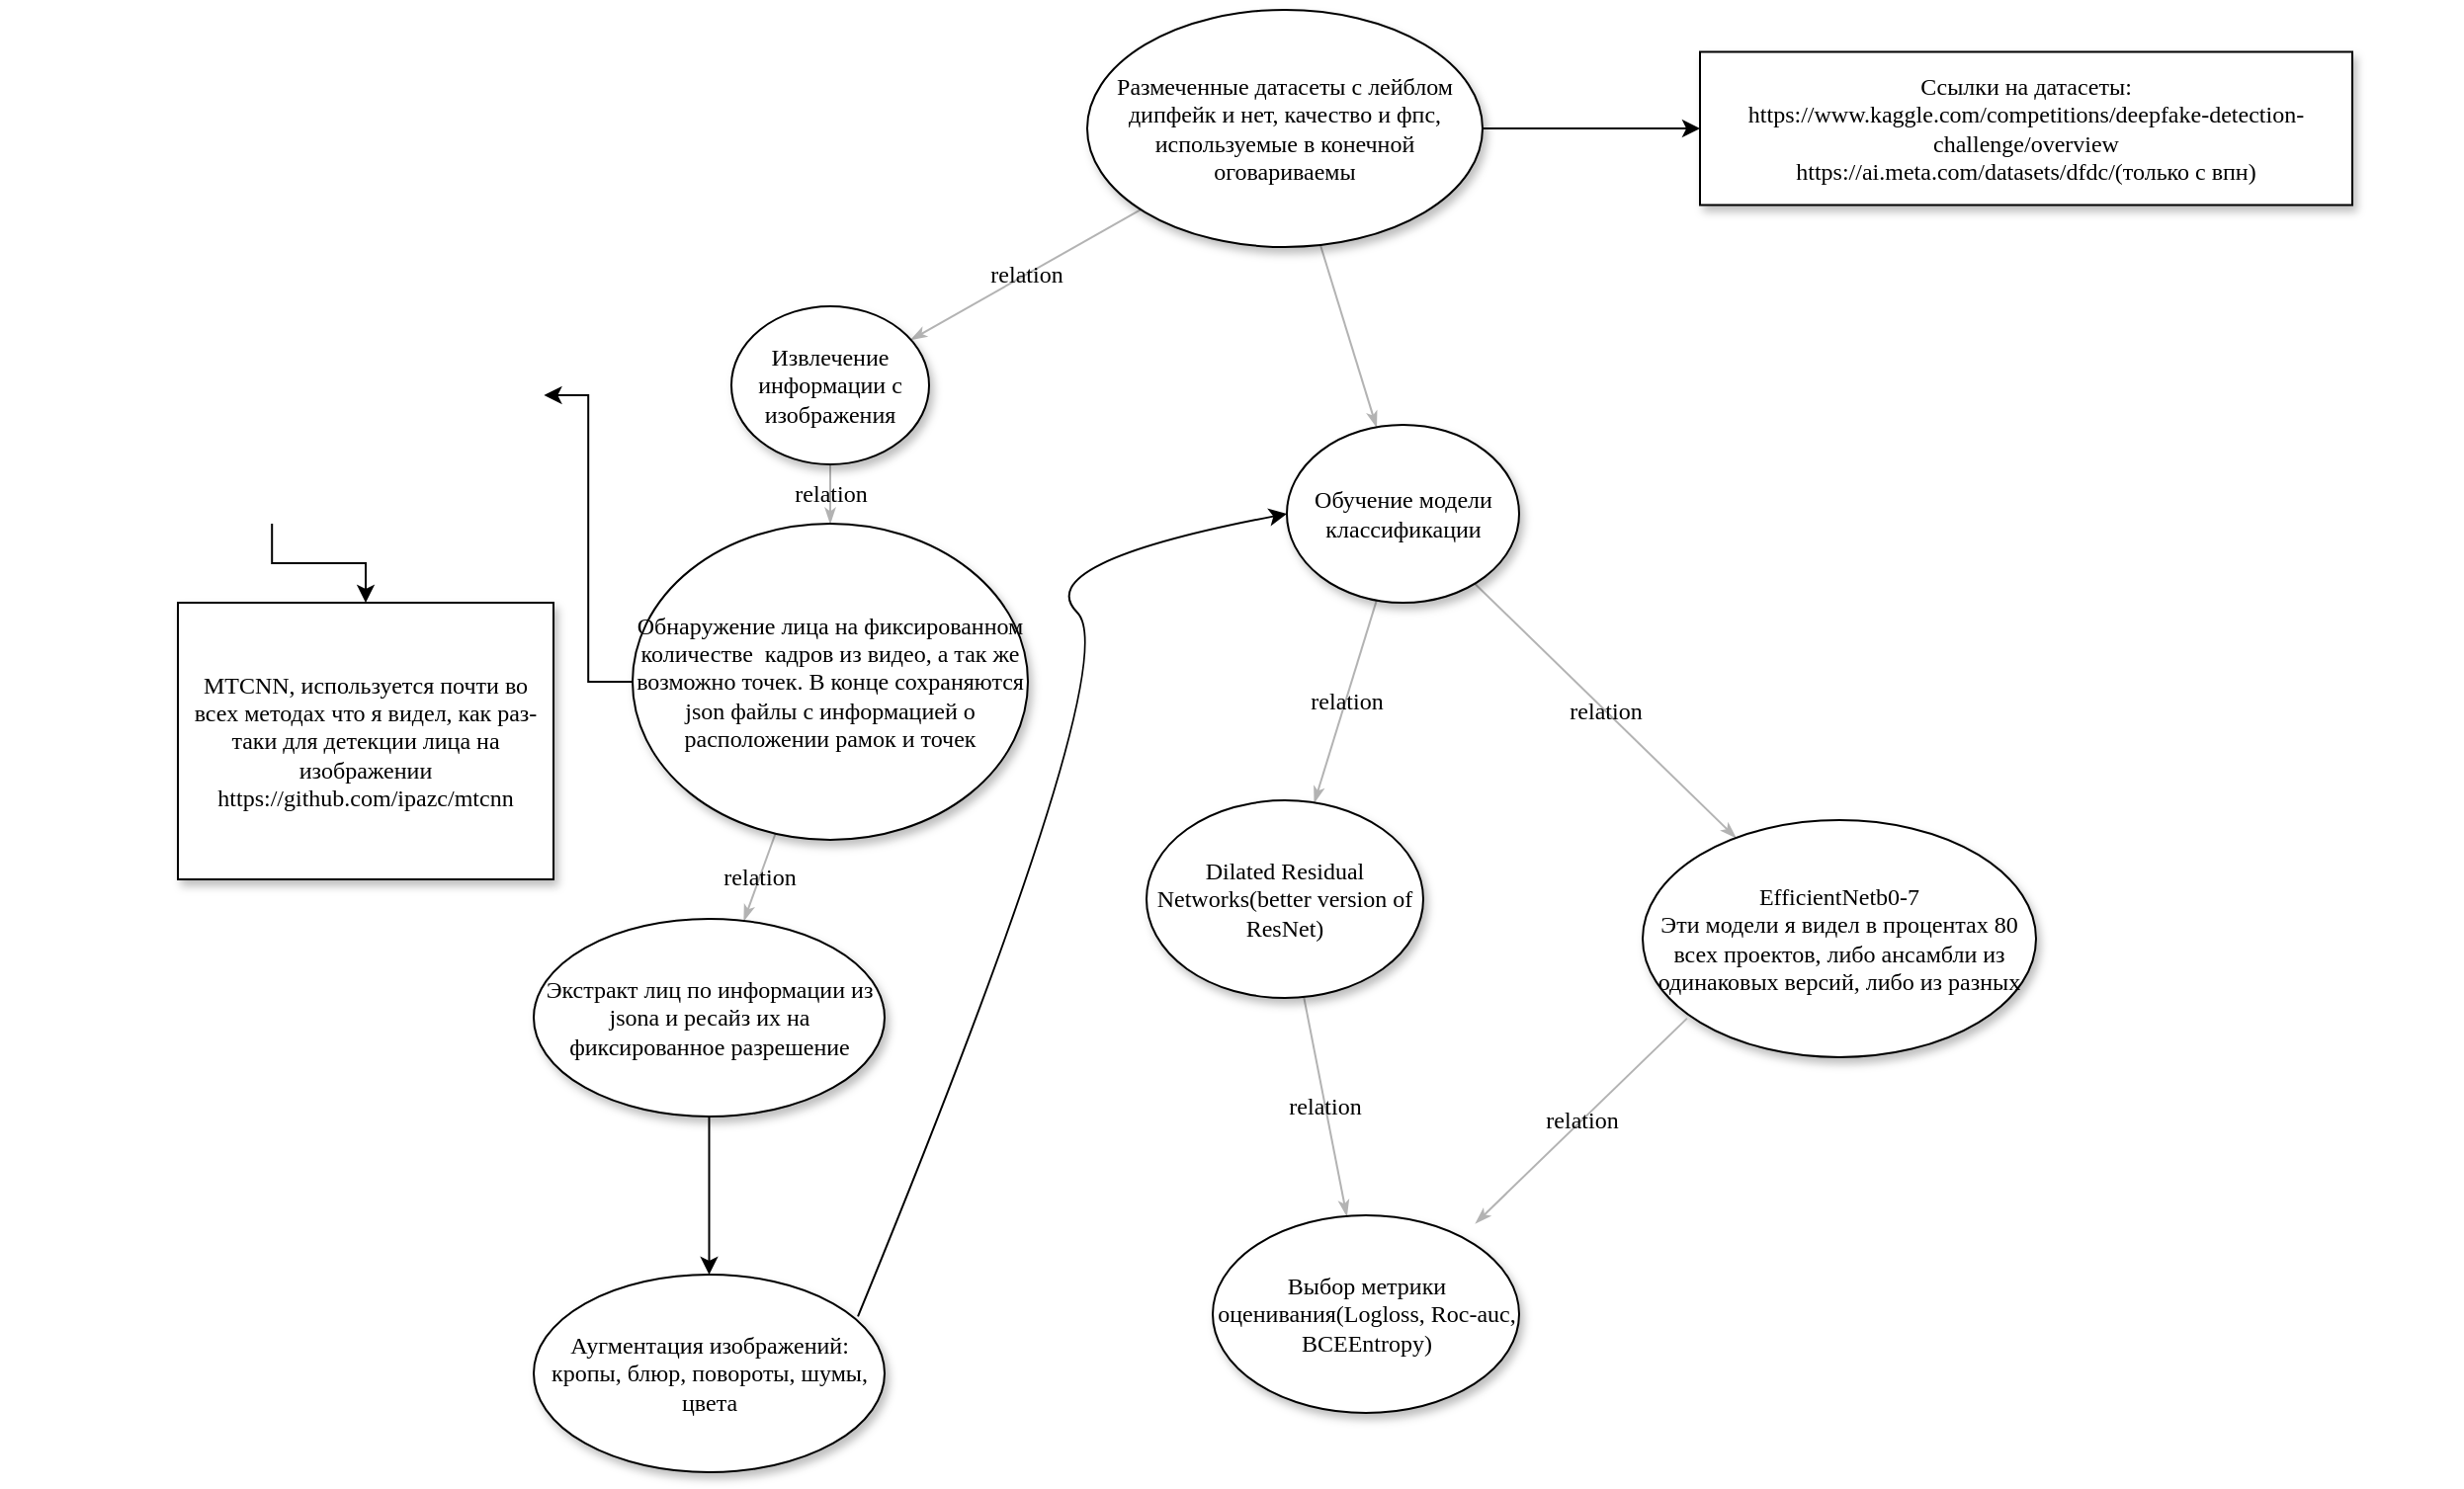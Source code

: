 <mxfile version="21.8.2" type="google">
  <diagram name="Page-1" id="42789a77-a242-8287-6e28-9cd8cfd52e62">
    <mxGraphModel grid="1" page="1" gridSize="10" guides="1" tooltips="1" connect="1" arrows="1" fold="1" pageScale="1" pageWidth="1100" pageHeight="850" background="none" math="0" shadow="0">
      <root>
        <mxCell id="0" />
        <mxCell id="1" parent="0" />
        <mxCell id="1ea317790d2ca983-12" style="edgeStyle=none;rounded=1;html=1;labelBackgroundColor=none;startArrow=none;startFill=0;startSize=5;endArrow=classicThin;endFill=1;endSize=5;jettySize=auto;orthogonalLoop=1;strokeColor=#B3B3B3;strokeWidth=1;fontFamily=Verdana;fontSize=12" edge="1" parent="1" source="1ea317790d2ca983-1" target="1ea317790d2ca983-2">
          <mxGeometry relative="1" as="geometry" />
        </mxCell>
        <mxCell id="1ea317790d2ca983-13" value="relation" style="edgeStyle=none;rounded=1;html=1;labelBackgroundColor=none;startArrow=none;startFill=0;startSize=5;endArrow=classicThin;endFill=1;endSize=5;jettySize=auto;orthogonalLoop=1;strokeColor=#B3B3B3;strokeWidth=1;fontFamily=Verdana;fontSize=12" edge="1" parent="1" source="1ea317790d2ca983-1" target="1ea317790d2ca983-9">
          <mxGeometry relative="1" as="geometry" />
        </mxCell>
        <mxCell id="WCbVxZeDECWnJprbvDpH-2" value="" style="edgeStyle=orthogonalEdgeStyle;rounded=0;orthogonalLoop=1;jettySize=auto;html=1;" edge="1" parent="1" source="1ea317790d2ca983-1" target="WCbVxZeDECWnJprbvDpH-1">
          <mxGeometry relative="1" as="geometry" />
        </mxCell>
        <mxCell id="1ea317790d2ca983-1" value="Размеченные датасеты с лейблом дипфейк и нет, качество и фпс, используемые в конечной оговариваемы" style="ellipse;whiteSpace=wrap;html=1;rounded=0;shadow=1;comic=0;labelBackgroundColor=none;strokeWidth=1;fontFamily=Verdana;fontSize=12;align=center;" vertex="1" parent="1">
          <mxGeometry x="390" y="40" width="200" height="120" as="geometry" />
        </mxCell>
        <mxCell id="1ea317790d2ca983-21" value="relation" style="edgeStyle=none;rounded=1;html=1;labelBackgroundColor=none;startArrow=none;startFill=0;startSize=5;endArrow=classicThin;endFill=1;endSize=5;jettySize=auto;orthogonalLoop=1;strokeColor=#B3B3B3;strokeWidth=1;fontFamily=Verdana;fontSize=12" edge="1" parent="1" source="1ea317790d2ca983-2" target="1ea317790d2ca983-7">
          <mxGeometry relative="1" as="geometry" />
        </mxCell>
        <mxCell id="1ea317790d2ca983-22" value="relation" style="edgeStyle=none;rounded=1;html=1;labelBackgroundColor=none;startArrow=none;startFill=0;startSize=5;endArrow=classicThin;endFill=1;endSize=5;jettySize=auto;orthogonalLoop=1;strokeColor=#B3B3B3;strokeWidth=1;fontFamily=Verdana;fontSize=12" edge="1" parent="1" source="1ea317790d2ca983-2" target="1ea317790d2ca983-6">
          <mxGeometry relative="1" as="geometry" />
        </mxCell>
        <mxCell id="1ea317790d2ca983-2" value="Обучение модели классификации" style="ellipse;whiteSpace=wrap;html=1;rounded=0;shadow=1;comic=0;labelBackgroundColor=none;strokeWidth=1;fontFamily=Verdana;fontSize=12;align=center;" vertex="1" parent="1">
          <mxGeometry x="491" y="250" width="117.5" height="90" as="geometry" />
        </mxCell>
        <mxCell id="1ea317790d2ca983-6" value="EfficientNetb0-7&lt;br&gt;Эти модели я видел в процентах 80 всех проектов, либо ансамбли из одинаковых версий, либо из разных" style="ellipse;whiteSpace=wrap;html=1;rounded=0;shadow=1;comic=0;labelBackgroundColor=none;strokeWidth=1;fontFamily=Verdana;fontSize=12;align=center;" vertex="1" parent="1">
          <mxGeometry x="671" y="450" width="199" height="120" as="geometry" />
        </mxCell>
        <mxCell id="1ea317790d2ca983-24" value="relation" style="edgeStyle=none;rounded=1;html=1;labelBackgroundColor=none;startArrow=none;startFill=0;startSize=5;endArrow=classicThin;endFill=1;endSize=5;jettySize=auto;orthogonalLoop=1;strokeColor=#B3B3B3;strokeWidth=1;fontFamily=Verdana;fontSize=12" edge="1" parent="1" source="1ea317790d2ca983-7" target="1ea317790d2ca983-8">
          <mxGeometry relative="1" as="geometry" />
        </mxCell>
        <mxCell id="1ea317790d2ca983-7" value="Dilated Residual Networks(better version of ResNet)" style="ellipse;whiteSpace=wrap;html=1;rounded=0;shadow=1;comic=0;labelBackgroundColor=none;strokeWidth=1;fontFamily=Verdana;fontSize=12;align=center;" vertex="1" parent="1">
          <mxGeometry x="420" y="440" width="140" height="100" as="geometry" />
        </mxCell>
        <mxCell id="1ea317790d2ca983-8" value="Выбор метрики оценивания(Logloss, Roc-auc, BCEEntropy)" style="ellipse;whiteSpace=wrap;html=1;rounded=0;shadow=1;comic=0;labelBackgroundColor=none;strokeWidth=1;fontFamily=Verdana;fontSize=12;align=center;" vertex="1" parent="1">
          <mxGeometry x="453.5" y="650" width="155" height="100" as="geometry" />
        </mxCell>
        <mxCell id="1ea317790d2ca983-19" value="relation" style="edgeStyle=none;rounded=1;html=1;labelBackgroundColor=none;startArrow=none;startFill=0;startSize=5;endArrow=classicThin;endFill=1;endSize=5;jettySize=auto;orthogonalLoop=1;strokeColor=#B3B3B3;strokeWidth=1;fontFamily=Verdana;fontSize=12" edge="1" parent="1" source="1ea317790d2ca983-9" target="1ea317790d2ca983-10">
          <mxGeometry relative="1" as="geometry" />
        </mxCell>
        <mxCell id="1ea317790d2ca983-9" value="Извлечение информации с изображения" style="ellipse;whiteSpace=wrap;html=1;rounded=0;shadow=1;comic=0;labelBackgroundColor=none;strokeWidth=1;fontFamily=Verdana;fontSize=12;align=center;" vertex="1" parent="1">
          <mxGeometry x="210" y="190" width="100" height="80" as="geometry" />
        </mxCell>
        <mxCell id="1ea317790d2ca983-20" value="relation" style="edgeStyle=none;rounded=1;html=1;labelBackgroundColor=none;startArrow=none;startFill=0;startSize=5;endArrow=classicThin;endFill=1;endSize=5;jettySize=auto;orthogonalLoop=1;strokeColor=#B3B3B3;strokeWidth=1;fontFamily=Verdana;fontSize=12" edge="1" parent="1" source="1ea317790d2ca983-10" target="1ea317790d2ca983-11">
          <mxGeometry relative="1" as="geometry" />
        </mxCell>
        <mxCell id="WCbVxZeDECWnJprbvDpH-4" value="" style="edgeStyle=orthogonalEdgeStyle;rounded=0;orthogonalLoop=1;jettySize=auto;html=1;" edge="1" parent="1" source="WCbVxZeDECWnJprbvDpH-5" target="WCbVxZeDECWnJprbvDpH-3">
          <mxGeometry relative="1" as="geometry" />
        </mxCell>
        <mxCell id="1ea317790d2ca983-10" value="&lt;span&gt;Обнаружение лица на фиксированном количестве&amp;nbsp; кадров из видео, а так же возможно точек. В конце сохраняются json файлы с информацией о расположении рамок и точек&lt;/span&gt;" style="ellipse;whiteSpace=wrap;html=1;rounded=0;shadow=1;comic=0;labelBackgroundColor=none;strokeWidth=1;fontFamily=Verdana;fontSize=12;align=center;" vertex="1" parent="1">
          <mxGeometry x="160" y="300" width="200" height="160" as="geometry" />
        </mxCell>
        <mxCell id="WCbVxZeDECWnJprbvDpH-9" value="" style="edgeStyle=orthogonalEdgeStyle;rounded=0;orthogonalLoop=1;jettySize=auto;html=1;" edge="1" parent="1" source="1ea317790d2ca983-11" target="WCbVxZeDECWnJprbvDpH-8">
          <mxGeometry relative="1" as="geometry" />
        </mxCell>
        <mxCell id="1ea317790d2ca983-11" value="Экстракт лиц по информации из jsona и ресайз их на фиксированное разрешение" style="ellipse;whiteSpace=wrap;html=1;rounded=0;shadow=1;comic=0;labelBackgroundColor=none;strokeWidth=1;fontFamily=Verdana;fontSize=12;align=center;" vertex="1" parent="1">
          <mxGeometry x="110" y="500" width="177.5" height="100" as="geometry" />
        </mxCell>
        <mxCell id="WCbVxZeDECWnJprbvDpH-1" value="Ссылки на датасеты:&lt;br&gt;https://www.kaggle.com/competitions/deepfake-detection-challenge/overview&lt;br&gt;https://ai.meta.com/datasets/dfdc/(только с впн)&lt;br&gt;" style="whiteSpace=wrap;html=1;fontFamily=Verdana;rounded=0;shadow=1;comic=0;labelBackgroundColor=none;strokeWidth=1;" vertex="1" parent="1">
          <mxGeometry x="700" y="61.25" width="330" height="77.5" as="geometry" />
        </mxCell>
        <mxCell id="WCbVxZeDECWnJprbvDpH-3" value="MTCNN, используется почти во всех методах что я видел, как раз-таки для детекции лица на изображении&lt;br&gt;https://github.com/ipazc/mtcnn" style="whiteSpace=wrap;html=1;fontFamily=Verdana;rounded=0;shadow=1;comic=0;labelBackgroundColor=none;strokeWidth=1;" vertex="1" parent="1">
          <mxGeometry x="-70" y="340" width="190" height="140" as="geometry" />
        </mxCell>
        <mxCell id="WCbVxZeDECWnJprbvDpH-6" value="" style="edgeStyle=orthogonalEdgeStyle;rounded=0;orthogonalLoop=1;jettySize=auto;html=1;" edge="1" parent="1" source="1ea317790d2ca983-10" target="WCbVxZeDECWnJprbvDpH-5">
          <mxGeometry relative="1" as="geometry">
            <mxPoint x="160" y="355" as="sourcePoint" />
            <mxPoint x="60" y="355" as="targetPoint" />
          </mxGeometry>
        </mxCell>
        <mxCell id="WCbVxZeDECWnJprbvDpH-5" value="" style="shape=image;verticalLabelPosition=bottom;labelBackgroundColor=default;verticalAlign=top;aspect=fixed;imageAspect=0;image=https://github.com/ipazc/mtcnn/raw/master/result.jpg;" vertex="1" parent="1">
          <mxGeometry x="-160" y="170" width="275.21" height="130" as="geometry" />
        </mxCell>
        <mxCell id="WCbVxZeDECWnJprbvDpH-7" value="" style="curved=1;endArrow=classic;html=1;rounded=0;entryX=0;entryY=0.5;entryDx=0;entryDy=0;exitX=0.924;exitY=0.212;exitDx=0;exitDy=0;exitPerimeter=0;" edge="1" parent="1" source="WCbVxZeDECWnJprbvDpH-8" target="1ea317790d2ca983-2">
          <mxGeometry width="50" height="50" relative="1" as="geometry">
            <mxPoint x="370" y="400" as="sourcePoint" />
            <mxPoint x="410" y="320" as="targetPoint" />
            <Array as="points">
              <mxPoint x="410" y="370" />
              <mxPoint x="360" y="320" />
            </Array>
          </mxGeometry>
        </mxCell>
        <mxCell id="WCbVxZeDECWnJprbvDpH-8" value="Аугментация изображений:&lt;br&gt;кропы, блюр, повороты, шумы, цвета" style="ellipse;whiteSpace=wrap;html=1;rounded=0;shadow=1;comic=0;labelBackgroundColor=none;strokeWidth=1;fontFamily=Verdana;fontSize=12;align=center;" vertex="1" parent="1">
          <mxGeometry x="110" y="680" width="177.5" height="100" as="geometry" />
        </mxCell>
        <mxCell id="WCbVxZeDECWnJprbvDpH-10" value="" style="shape=image;verticalLabelPosition=bottom;labelBackgroundColor=default;verticalAlign=top;aspect=fixed;imageAspect=0;image=https://raw.githubusercontent.com/tensorflow/tpu/master/models/official/efficientnet/g3doc/params.png;" vertex="1" parent="1">
          <mxGeometry x="830" y="250" width="255.46" height="203.3" as="geometry" />
        </mxCell>
        <mxCell id="WCbVxZeDECWnJprbvDpH-12" value="relation" style="edgeStyle=none;rounded=1;html=1;labelBackgroundColor=none;startArrow=none;startFill=0;startSize=5;endArrow=classicThin;endFill=1;endSize=5;jettySize=auto;orthogonalLoop=1;strokeColor=#B3B3B3;strokeWidth=1;fontFamily=Verdana;fontSize=12;exitX=0.113;exitY=0.836;exitDx=0;exitDy=0;exitPerimeter=0;entryX=0.858;entryY=0.04;entryDx=0;entryDy=0;entryPerimeter=0;" edge="1" parent="1" source="1ea317790d2ca983-6" target="1ea317790d2ca983-8">
          <mxGeometry relative="1" as="geometry">
            <mxPoint x="514" y="549" as="sourcePoint" />
            <mxPoint x="560" y="710" as="targetPoint" />
          </mxGeometry>
        </mxCell>
      </root>
    </mxGraphModel>
  </diagram>
</mxfile>
